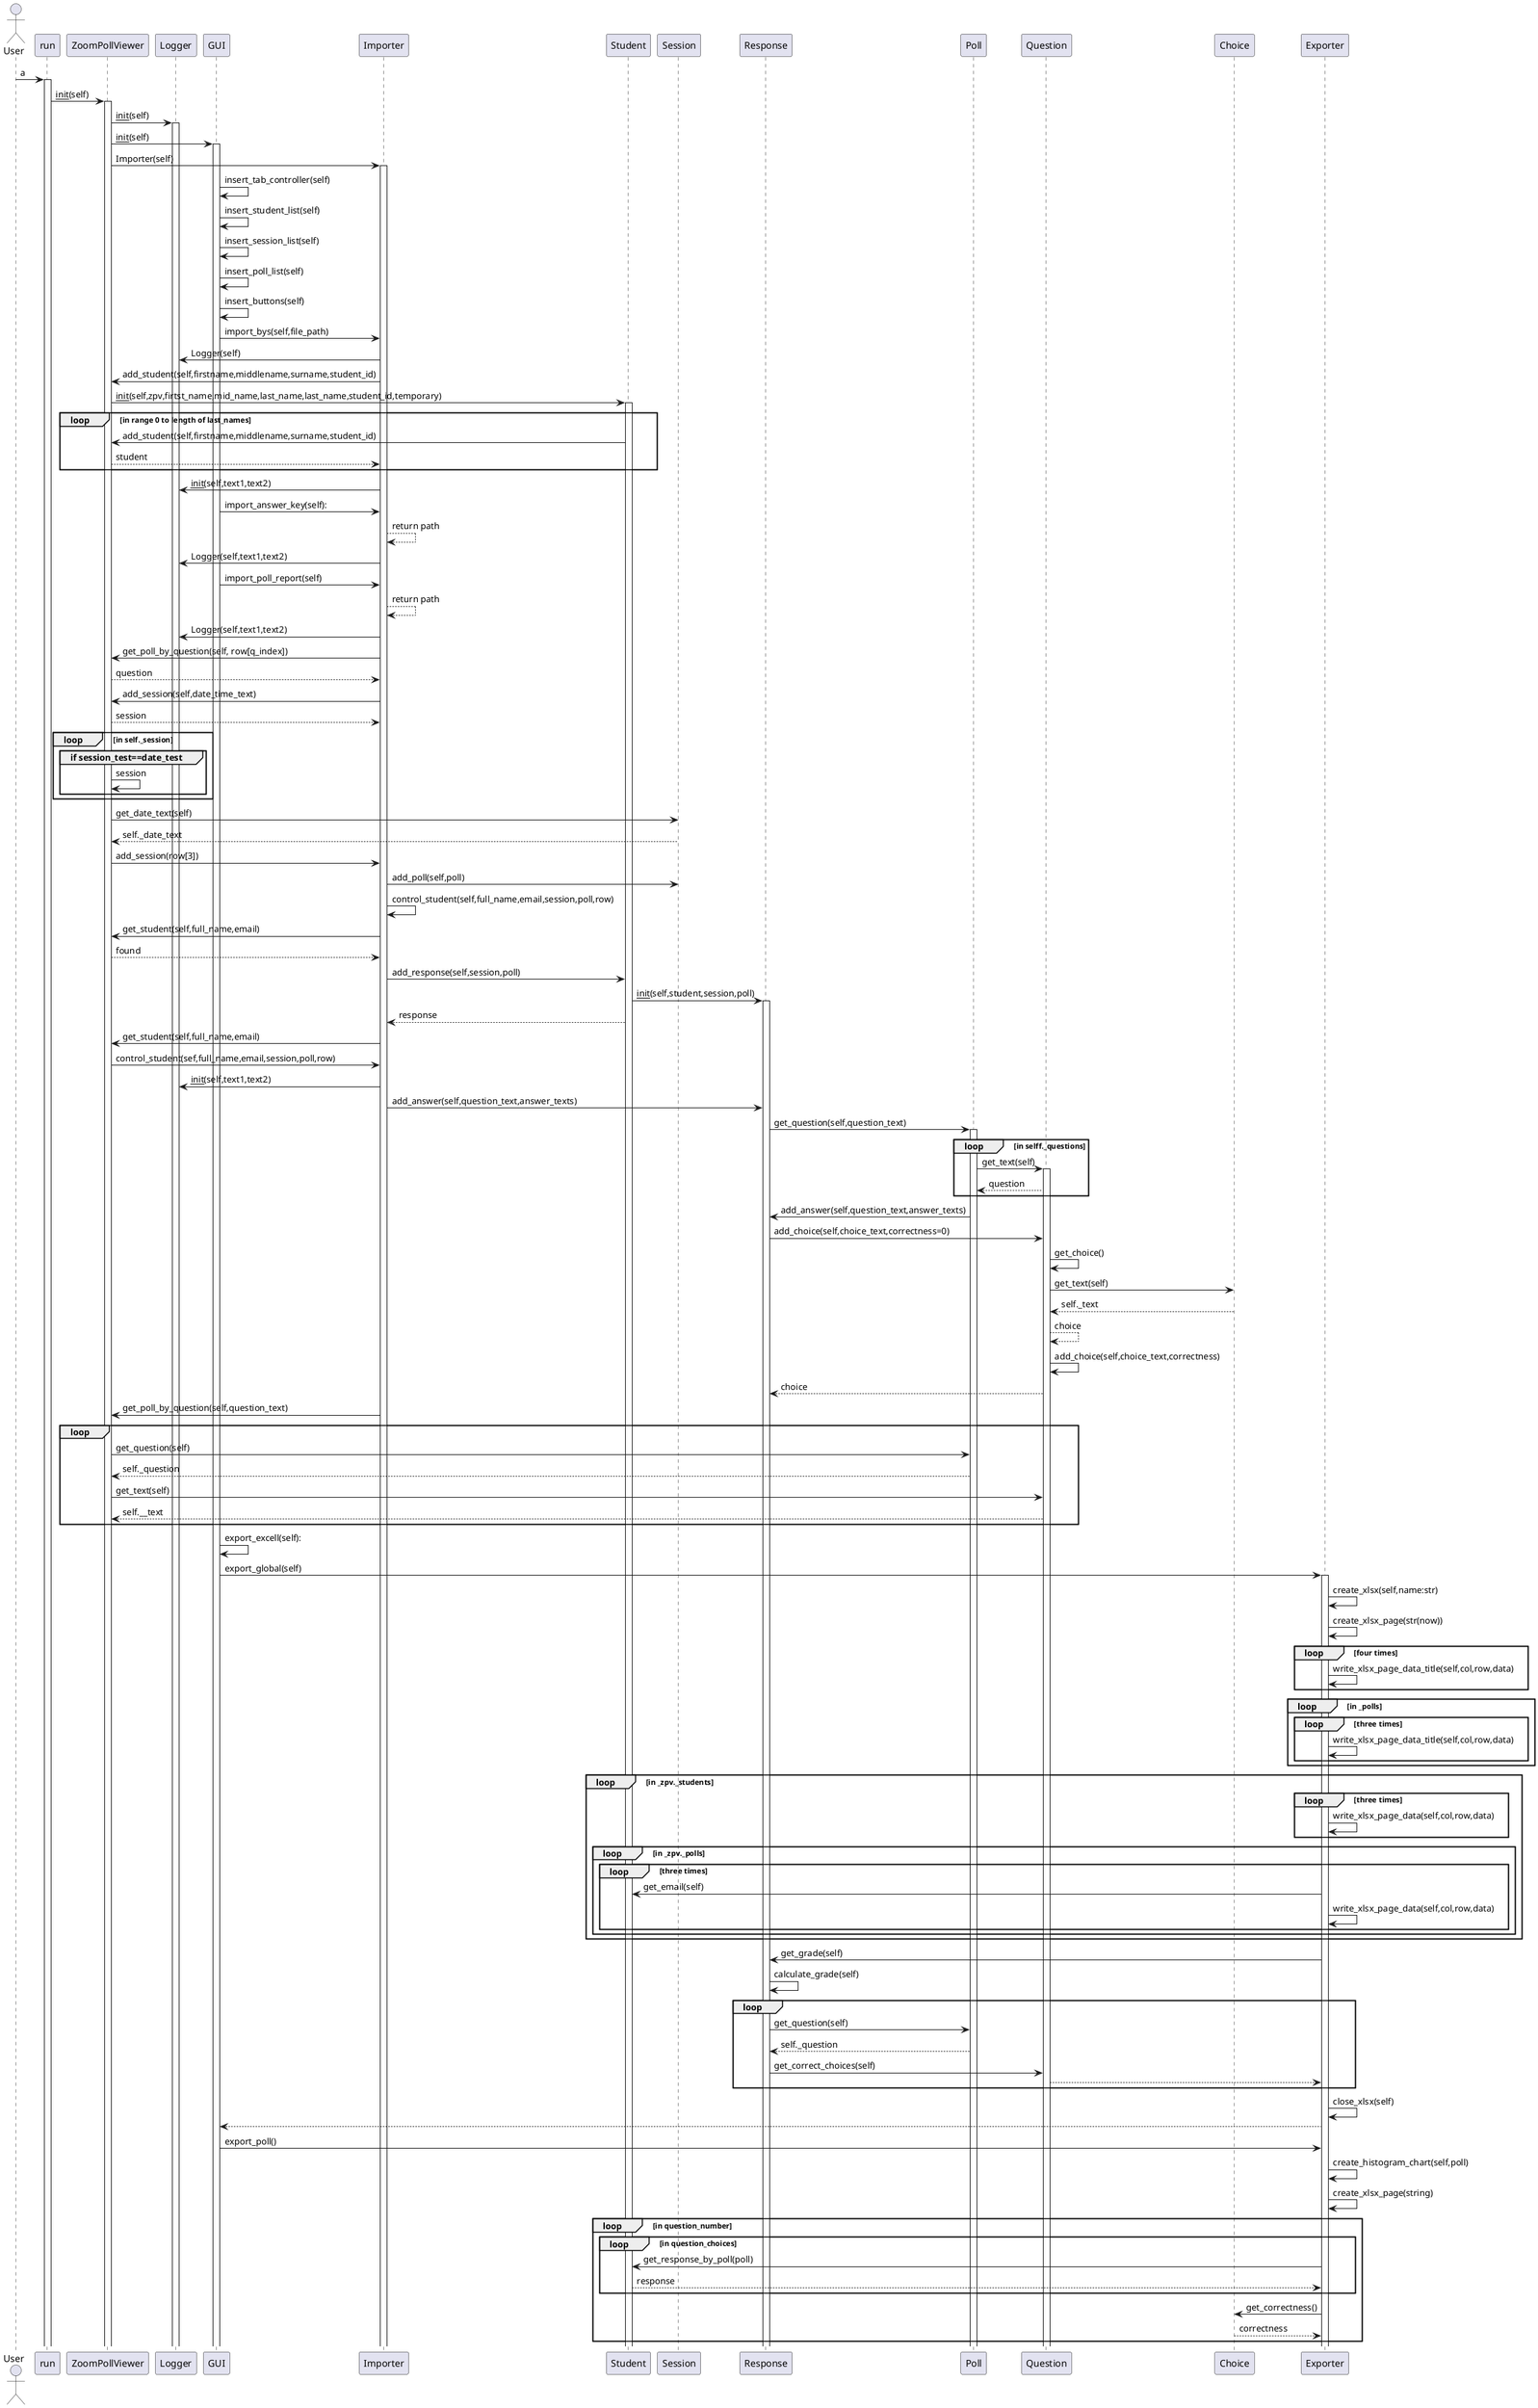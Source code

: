 @startuml
actor User


User -> run: a
activate run


run -> ZoomPollViewer: __init__(self)
activate ZoomPollViewer

ZoomPollViewer -> Logger: __init__(self)
activate Logger


ZoomPollViewer -> GUI:__init__(self)
activate GUI


ZoomPollViewer -> Importer:Importer(self)
activate Importer

GUI->GUI:insert_tab_controller(self)

GUI->GUI:insert_student_list(self)

GUI->GUI:insert_session_list(self)

GUI->GUI:insert_poll_list(self)

GUI->GUI:insert_buttons(self)


GUI->Importer:import_bys(self,file_path)

Importer->Logger: Logger(self)

Importer->ZoomPollViewer:add_student(self,firstname,middlename,surname,student_id)

ZoomPollViewer->Student:__init__(self,zpv,firtst_name,mid_name,last_name,last_name,student_id,temporary)
activate Student

loop in range 0 to length of last_names 
 Student->ZoomPollViewer:add_student(self,firstname,middlename,surname,student_id)
 ZoomPollViewer-->Importer:student
end

Importer -> Logger:__init__(self,text1,text2)

GUI->Importer:import_answer_key(self):

Importer-->Importer: return path

Importer->Logger:Logger(self,text1,text2)

GUI->Importer:import_poll_report(self)

Importer-->Importer: return path

Importer->Logger:Logger(self,text1,text2)

Importer->ZoomPollViewer:get_poll_by_question(self, row[q_index])

ZoomPollViewer-->Importer: question

Importer->ZoomPollViewer: add_session(self,date_time_text)
ZoomPollViewer-->Importer: session

loop in self._session
 group if session_test==date_test
  ZoomPollViewer->ZoomPollViewer: session
 end
end

ZoomPollViewer->Session:get_date_text(self)
Session-->ZoomPollViewer: self._date_text

ZoomPollViewer->Importer:add_session(row[3])
Importer->Session:add_poll(self,poll)

Importer->Importer:control_student(self,full_name,email,session,poll,row)
Importer->ZoomPollViewer:get_student(self,full_name,email)

ZoomPollViewer-->Importer:found
Importer->Student:add_response(self,session,poll)
Student->Response:__init__(self,student,session,poll)
activate Response
Student-->Importer:response

Importer->ZoomPollViewer:get_student(self,full_name,email)
ZoomPollViewer->Importer:control_student(sef,full_name,email,session,poll,row)
Importer->Logger:__init__(self,text1,text2)

Importer->Response:add_answer(self,question_text,answer_texts)
Response->Poll:get_question(self,question_text)
activate Poll



loop in selff._questions
 Poll->Question:get_text(self)
 activate Question
 Question-->Poll: question
end

Poll->Response:add_answer(self,question_text,answer_texts)
Response->Question:add_choice(self,choice_text,correctness=0)
Question->Question:get_choice()
Question->Choice:get_text(self)
Choice-->Question:self._text
Question-->Question:choice
Question->Question:add_choice(self,choice_text,correctness)
Question-->Response:choice

Importer->ZoomPollViewer:get_poll_by_question(self,question_text)
loop
 ZoomPollViewer->Poll:get_question(self)
 Poll-->ZoomPollViewer:self._question

 ZoomPollViewer->Question:get_text(self)
 Question-->ZoomPollViewer:self.__text
end

GUI->GUI:export_excell(self):
GUI->Exporter:export_global(self)
activate Exporter

Exporter->Exporter:create_xlsx(self,name:str)
Exporter->Exporter:create_xlsx_page(str(now))
loop four times
 Exporter->Exporter:write_xlsx_page_data_title(self,col,row,data)
end

loop in _polls
 loop three times
  Exporter->Exporter:write_xlsx_page_data_title(self,col,row,data)
  end
end

loop in _zpv._students
 loop three times
   Exporter->Exporter:write_xlsx_page_data(self,col,row,data)
  end
  loop in _zpv._polls
    loop three times
      Exporter->Student:get_email(self)
      Exporter->Exporter:write_xlsx_page_data(self,col,row,data)
    end
  end 
end

Exporter->Response:get_grade(self)
Response->Response:calculate_grade(self)
loop
 Response->Poll:get_question(self)
 Poll-->Response:self._question
 Response->Question:get_correct_choices(self)
 Question-->Exporter
end
Exporter->Exporter:close_xlsx(self)
Exporter-->GUI
GUI->Exporter:export_poll()
Exporter->Exporter:create_histogram_chart(self,poll)
Exporter->Exporter:create_xlsx_page(string)
loop in question_number
 loop in question_choices
  Exporter->Student:get_response_by_poll(poll)
  Student-->Exporter:response
 end
  Exporter->Choice:get_correctness()
  Choice-->Exporter: correctness

end
@enduml
